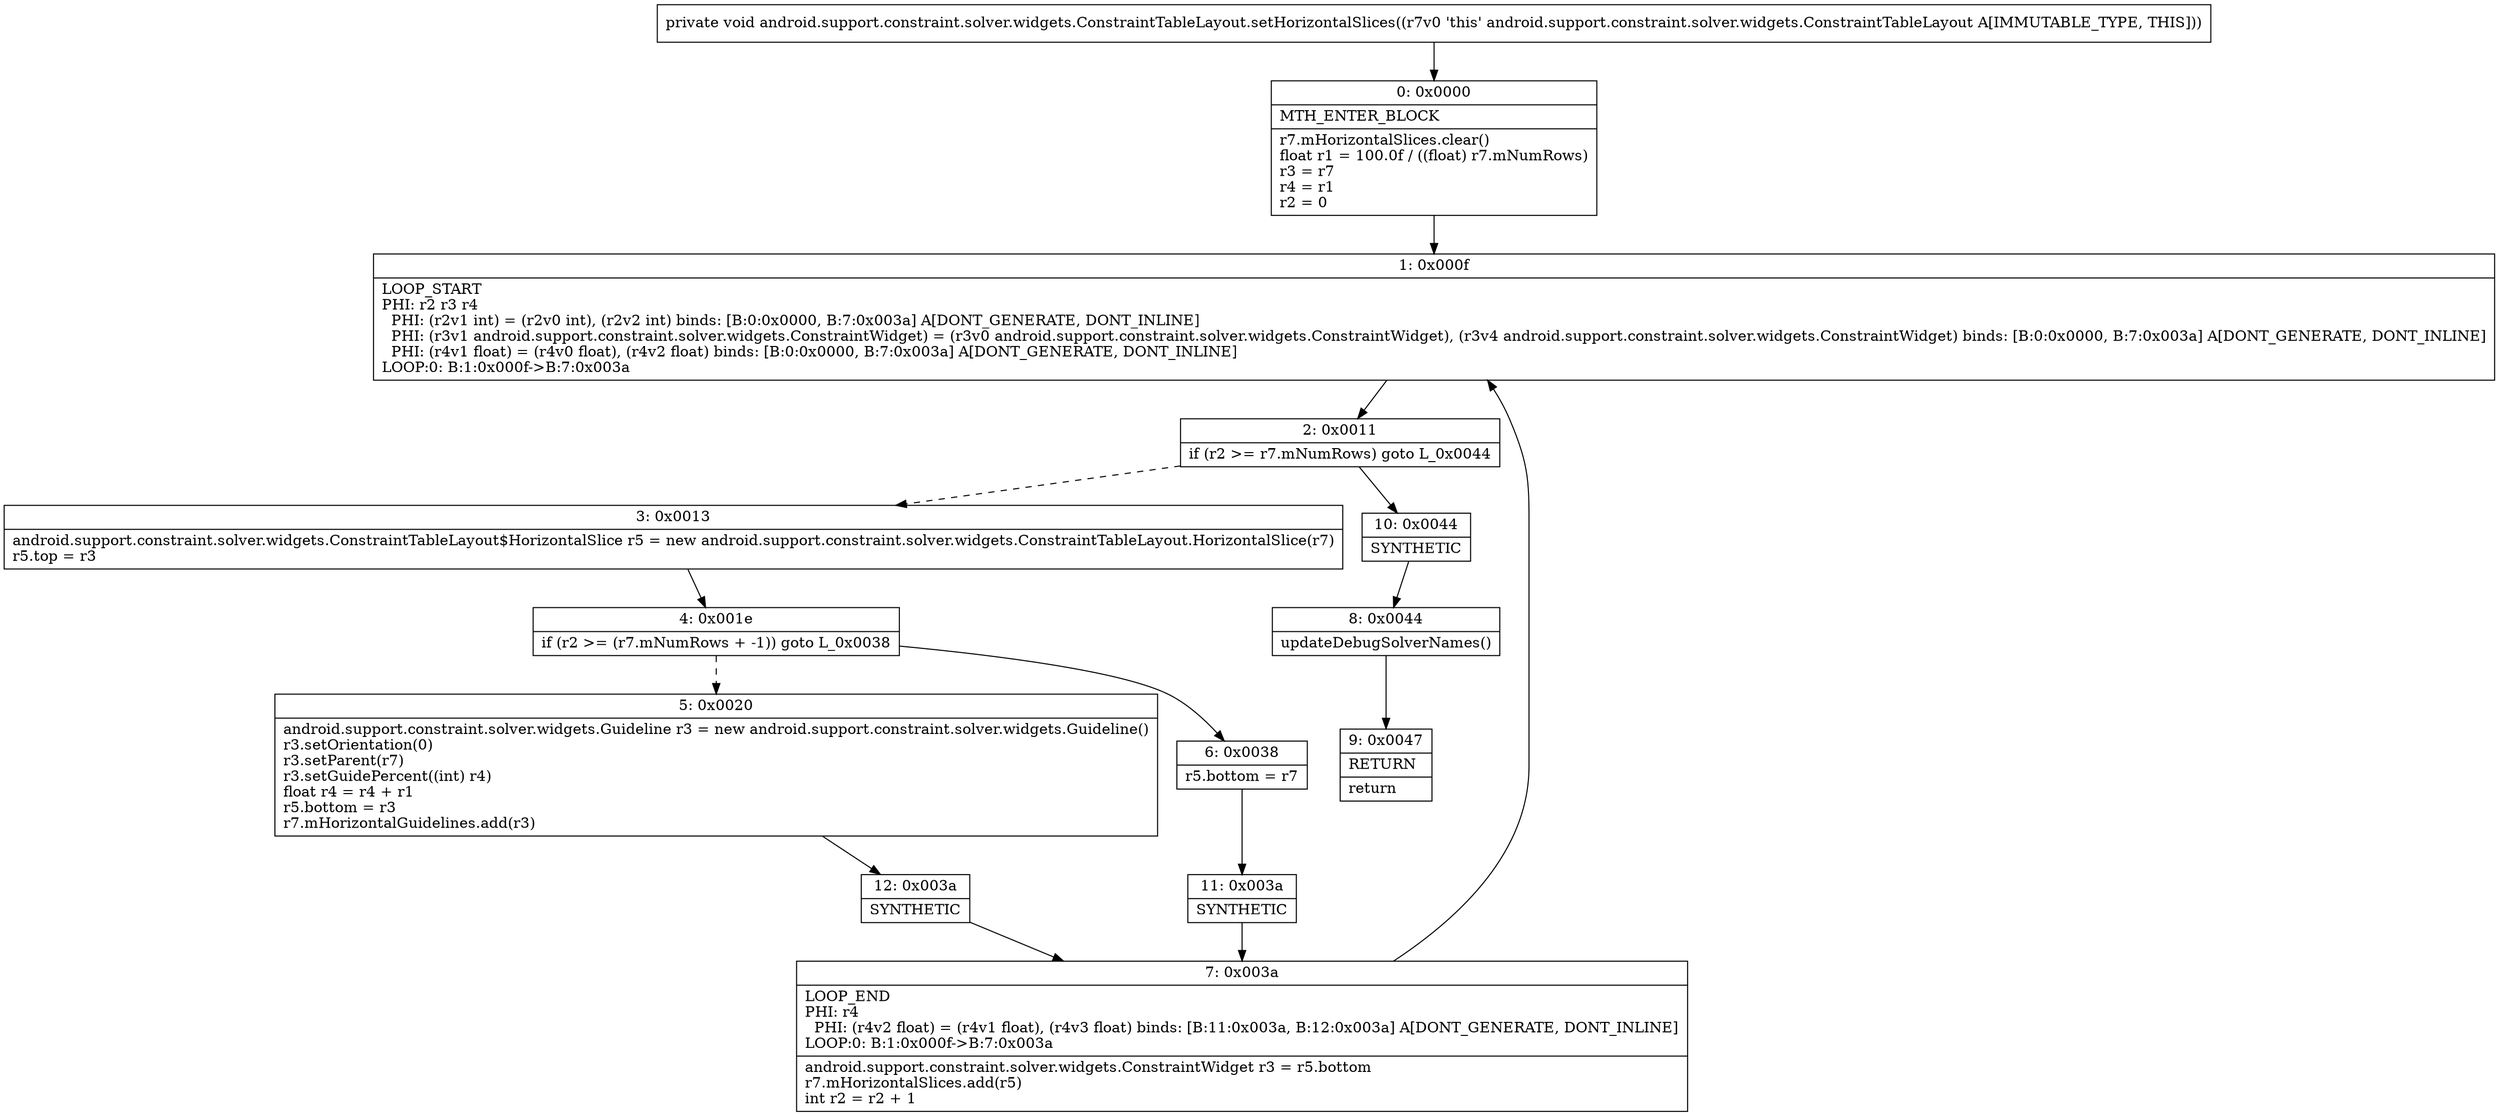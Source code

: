 digraph "CFG forandroid.support.constraint.solver.widgets.ConstraintTableLayout.setHorizontalSlices()V" {
Node_0 [shape=record,label="{0\:\ 0x0000|MTH_ENTER_BLOCK\l|r7.mHorizontalSlices.clear()\lfloat r1 = 100.0f \/ ((float) r7.mNumRows)\lr3 = r7\lr4 = r1\lr2 = 0\l}"];
Node_1 [shape=record,label="{1\:\ 0x000f|LOOP_START\lPHI: r2 r3 r4 \l  PHI: (r2v1 int) = (r2v0 int), (r2v2 int) binds: [B:0:0x0000, B:7:0x003a] A[DONT_GENERATE, DONT_INLINE]\l  PHI: (r3v1 android.support.constraint.solver.widgets.ConstraintWidget) = (r3v0 android.support.constraint.solver.widgets.ConstraintWidget), (r3v4 android.support.constraint.solver.widgets.ConstraintWidget) binds: [B:0:0x0000, B:7:0x003a] A[DONT_GENERATE, DONT_INLINE]\l  PHI: (r4v1 float) = (r4v0 float), (r4v2 float) binds: [B:0:0x0000, B:7:0x003a] A[DONT_GENERATE, DONT_INLINE]\lLOOP:0: B:1:0x000f\-\>B:7:0x003a\l}"];
Node_2 [shape=record,label="{2\:\ 0x0011|if (r2 \>= r7.mNumRows) goto L_0x0044\l}"];
Node_3 [shape=record,label="{3\:\ 0x0013|android.support.constraint.solver.widgets.ConstraintTableLayout$HorizontalSlice r5 = new android.support.constraint.solver.widgets.ConstraintTableLayout.HorizontalSlice(r7)\lr5.top = r3\l}"];
Node_4 [shape=record,label="{4\:\ 0x001e|if (r2 \>= (r7.mNumRows + \-1)) goto L_0x0038\l}"];
Node_5 [shape=record,label="{5\:\ 0x0020|android.support.constraint.solver.widgets.Guideline r3 = new android.support.constraint.solver.widgets.Guideline()\lr3.setOrientation(0)\lr3.setParent(r7)\lr3.setGuidePercent((int) r4)\lfloat r4 = r4 + r1\lr5.bottom = r3\lr7.mHorizontalGuidelines.add(r3)\l}"];
Node_6 [shape=record,label="{6\:\ 0x0038|r5.bottom = r7\l}"];
Node_7 [shape=record,label="{7\:\ 0x003a|LOOP_END\lPHI: r4 \l  PHI: (r4v2 float) = (r4v1 float), (r4v3 float) binds: [B:11:0x003a, B:12:0x003a] A[DONT_GENERATE, DONT_INLINE]\lLOOP:0: B:1:0x000f\-\>B:7:0x003a\l|android.support.constraint.solver.widgets.ConstraintWidget r3 = r5.bottom\lr7.mHorizontalSlices.add(r5)\lint r2 = r2 + 1\l}"];
Node_8 [shape=record,label="{8\:\ 0x0044|updateDebugSolverNames()\l}"];
Node_9 [shape=record,label="{9\:\ 0x0047|RETURN\l|return\l}"];
Node_10 [shape=record,label="{10\:\ 0x0044|SYNTHETIC\l}"];
Node_11 [shape=record,label="{11\:\ 0x003a|SYNTHETIC\l}"];
Node_12 [shape=record,label="{12\:\ 0x003a|SYNTHETIC\l}"];
MethodNode[shape=record,label="{private void android.support.constraint.solver.widgets.ConstraintTableLayout.setHorizontalSlices((r7v0 'this' android.support.constraint.solver.widgets.ConstraintTableLayout A[IMMUTABLE_TYPE, THIS])) }"];
MethodNode -> Node_0;
Node_0 -> Node_1;
Node_1 -> Node_2;
Node_2 -> Node_3[style=dashed];
Node_2 -> Node_10;
Node_3 -> Node_4;
Node_4 -> Node_5[style=dashed];
Node_4 -> Node_6;
Node_5 -> Node_12;
Node_6 -> Node_11;
Node_7 -> Node_1;
Node_8 -> Node_9;
Node_10 -> Node_8;
Node_11 -> Node_7;
Node_12 -> Node_7;
}

